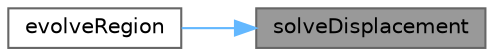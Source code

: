 digraph "solveDisplacement"
{
 // LATEX_PDF_SIZE
  bgcolor="transparent";
  edge [fontname=Helvetica,fontsize=10,labelfontname=Helvetica,labelfontsize=10];
  node [fontname=Helvetica,fontsize=10,shape=box,height=0.2,width=0.4];
  rankdir="RL";
  Node1 [id="Node000001",label="solveDisplacement",height=0.2,width=0.4,color="gray40", fillcolor="grey60", style="filled", fontcolor="black",tooltip=" "];
  Node1 -> Node2 [id="edge1_Node000001_Node000002",dir="back",color="steelblue1",style="solid",tooltip=" "];
  Node2 [id="Node000002",label="evolveRegion",height=0.2,width=0.4,color="grey40", fillcolor="white", style="filled",URL="$classFoam_1_1regionModels_1_1KirchhoffShell.html#afde8f52457f90e83a4eaf49755c19ec9",tooltip=" "];
}
